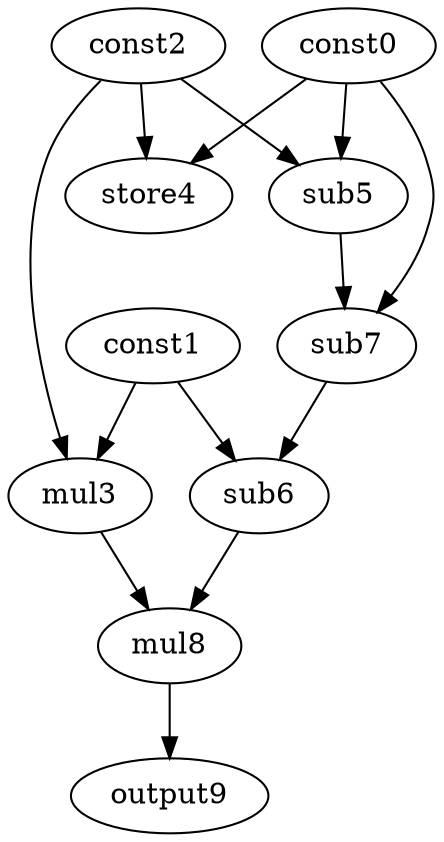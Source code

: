 digraph G { 
const0[opcode=const]; 
const1[opcode=const]; 
const2[opcode=const]; 
mul3[opcode=mul]; 
store4[opcode=store]; 
sub5[opcode=sub]; 
sub6[opcode=sub]; 
sub7[opcode=sub]; 
mul8[opcode=mul]; 
output9[opcode=output]; 
const1->mul3[operand=0];
const2->mul3[operand=1];
const0->store4[operand=0];
const2->store4[operand=1];
const0->sub5[operand=0];
const2->sub5[operand=1];
const0->sub7[operand=0];
sub5->sub7[operand=1];
const1->sub6[operand=0];
sub7->sub6[operand=1];
mul3->mul8[operand=0];
sub6->mul8[operand=1];
mul8->output9[operand=0];
}
